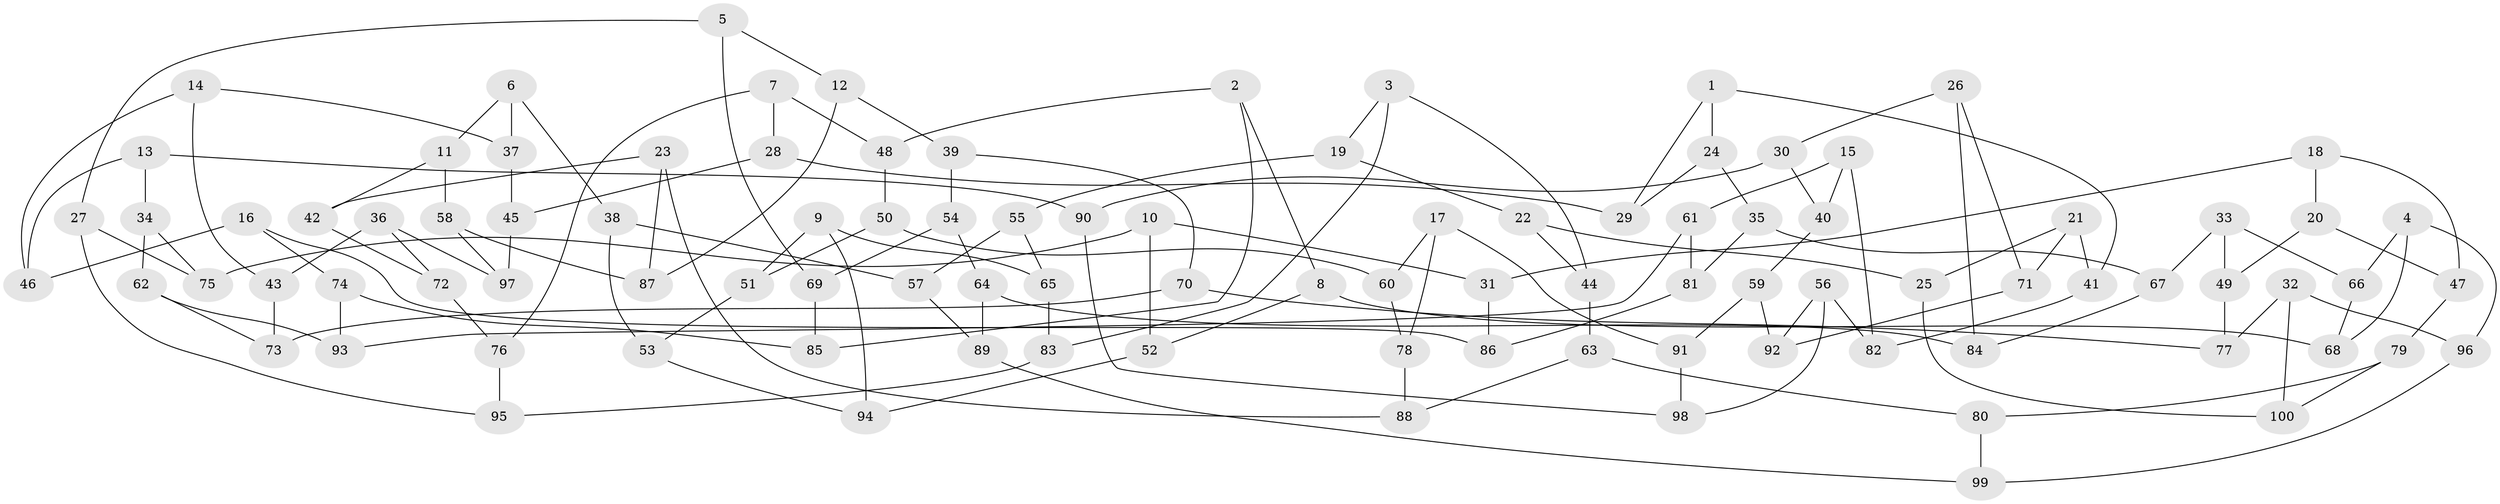 // Generated by graph-tools (version 1.1) at 2025/11/02/21/25 10:11:15]
// undirected, 100 vertices, 150 edges
graph export_dot {
graph [start="1"]
  node [color=gray90,style=filled];
  1;
  2;
  3;
  4;
  5;
  6;
  7;
  8;
  9;
  10;
  11;
  12;
  13;
  14;
  15;
  16;
  17;
  18;
  19;
  20;
  21;
  22;
  23;
  24;
  25;
  26;
  27;
  28;
  29;
  30;
  31;
  32;
  33;
  34;
  35;
  36;
  37;
  38;
  39;
  40;
  41;
  42;
  43;
  44;
  45;
  46;
  47;
  48;
  49;
  50;
  51;
  52;
  53;
  54;
  55;
  56;
  57;
  58;
  59;
  60;
  61;
  62;
  63;
  64;
  65;
  66;
  67;
  68;
  69;
  70;
  71;
  72;
  73;
  74;
  75;
  76;
  77;
  78;
  79;
  80;
  81;
  82;
  83;
  84;
  85;
  86;
  87;
  88;
  89;
  90;
  91;
  92;
  93;
  94;
  95;
  96;
  97;
  98;
  99;
  100;
  1 -- 41;
  1 -- 24;
  1 -- 29;
  2 -- 8;
  2 -- 85;
  2 -- 48;
  3 -- 44;
  3 -- 19;
  3 -- 83;
  4 -- 96;
  4 -- 68;
  4 -- 66;
  5 -- 27;
  5 -- 69;
  5 -- 12;
  6 -- 38;
  6 -- 37;
  6 -- 11;
  7 -- 76;
  7 -- 48;
  7 -- 28;
  8 -- 68;
  8 -- 52;
  9 -- 65;
  9 -- 94;
  9 -- 51;
  10 -- 52;
  10 -- 75;
  10 -- 31;
  11 -- 58;
  11 -- 42;
  12 -- 39;
  12 -- 87;
  13 -- 90;
  13 -- 46;
  13 -- 34;
  14 -- 37;
  14 -- 43;
  14 -- 46;
  15 -- 40;
  15 -- 82;
  15 -- 61;
  16 -- 86;
  16 -- 74;
  16 -- 46;
  17 -- 78;
  17 -- 91;
  17 -- 60;
  18 -- 31;
  18 -- 47;
  18 -- 20;
  19 -- 55;
  19 -- 22;
  20 -- 47;
  20 -- 49;
  21 -- 25;
  21 -- 71;
  21 -- 41;
  22 -- 44;
  22 -- 25;
  23 -- 42;
  23 -- 88;
  23 -- 87;
  24 -- 35;
  24 -- 29;
  25 -- 100;
  26 -- 71;
  26 -- 84;
  26 -- 30;
  27 -- 75;
  27 -- 95;
  28 -- 45;
  28 -- 29;
  30 -- 90;
  30 -- 40;
  31 -- 86;
  32 -- 77;
  32 -- 100;
  32 -- 96;
  33 -- 67;
  33 -- 49;
  33 -- 66;
  34 -- 75;
  34 -- 62;
  35 -- 81;
  35 -- 67;
  36 -- 43;
  36 -- 97;
  36 -- 72;
  37 -- 45;
  38 -- 57;
  38 -- 53;
  39 -- 54;
  39 -- 70;
  40 -- 59;
  41 -- 82;
  42 -- 72;
  43 -- 73;
  44 -- 63;
  45 -- 97;
  47 -- 79;
  48 -- 50;
  49 -- 77;
  50 -- 60;
  50 -- 51;
  51 -- 53;
  52 -- 94;
  53 -- 94;
  54 -- 69;
  54 -- 64;
  55 -- 65;
  55 -- 57;
  56 -- 92;
  56 -- 98;
  56 -- 82;
  57 -- 89;
  58 -- 97;
  58 -- 87;
  59 -- 92;
  59 -- 91;
  60 -- 78;
  61 -- 93;
  61 -- 81;
  62 -- 93;
  62 -- 73;
  63 -- 88;
  63 -- 80;
  64 -- 89;
  64 -- 84;
  65 -- 83;
  66 -- 68;
  67 -- 84;
  69 -- 85;
  70 -- 77;
  70 -- 73;
  71 -- 92;
  72 -- 76;
  74 -- 85;
  74 -- 93;
  76 -- 95;
  78 -- 88;
  79 -- 80;
  79 -- 100;
  80 -- 99;
  81 -- 86;
  83 -- 95;
  89 -- 99;
  90 -- 98;
  91 -- 98;
  96 -- 99;
}
